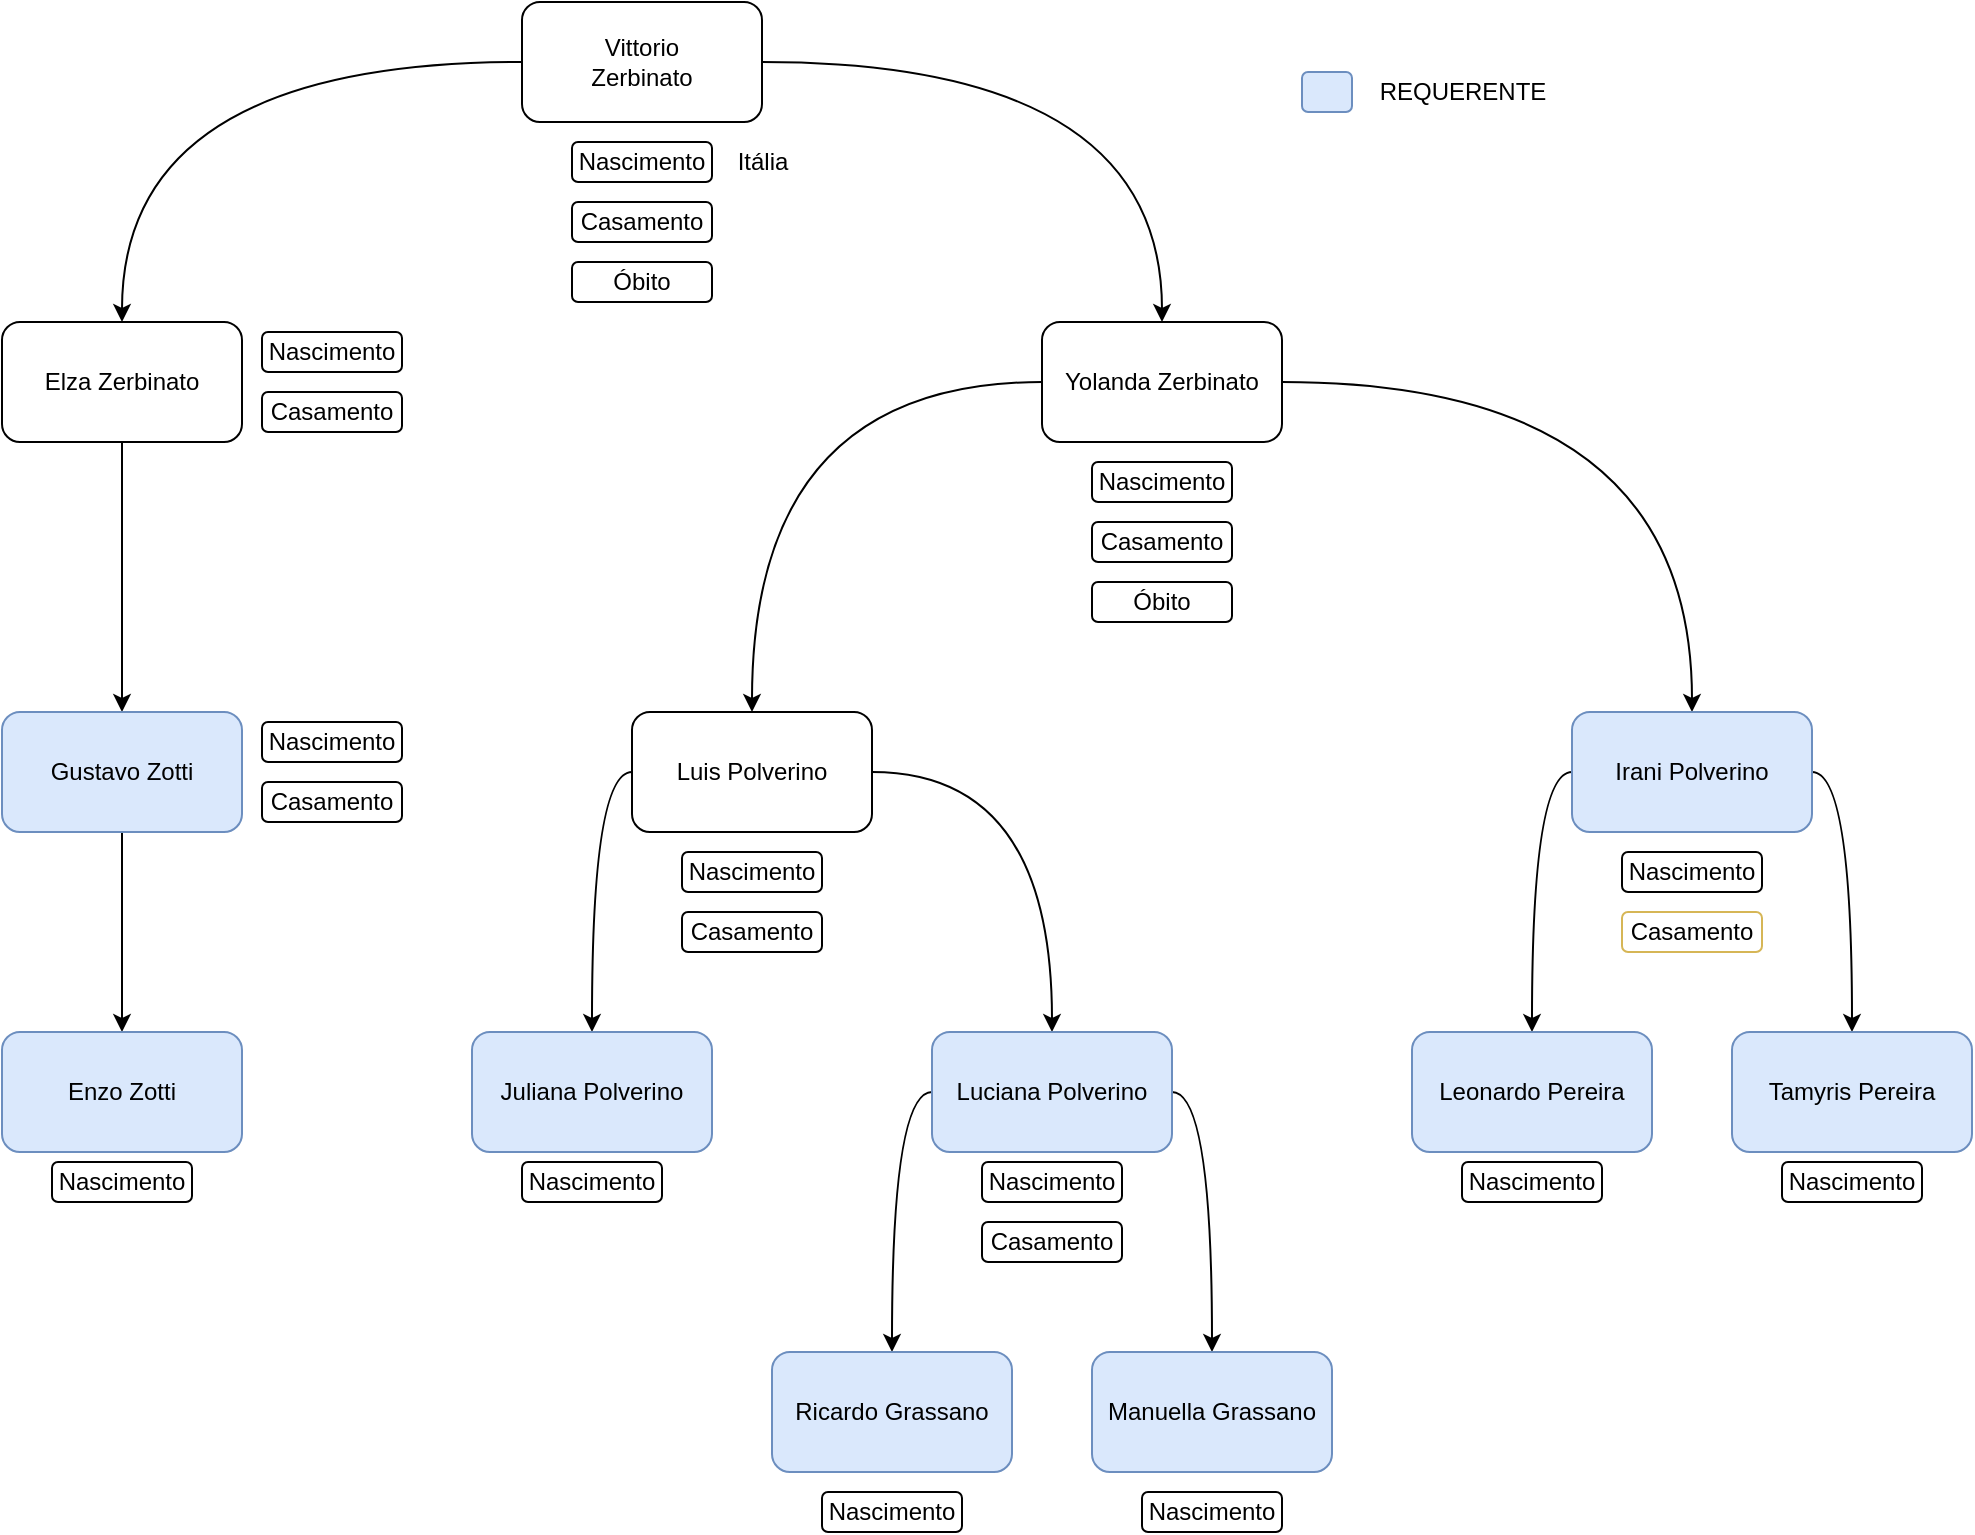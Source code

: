 <mxfile version="24.8.3">
  <diagram name="Página-1" id="RRQcCFWgyD6TMdmRlXpb">
    <mxGraphModel dx="2074" dy="1132" grid="1" gridSize="10" guides="1" tooltips="1" connect="1" arrows="1" fold="1" page="1" pageScale="1" pageWidth="827" pageHeight="1169" math="0" shadow="0">
      <root>
        <mxCell id="0" />
        <mxCell id="1" parent="0" />
        <mxCell id="Gb7fhnU5ldpY52YVY7vI-21" style="edgeStyle=orthogonalEdgeStyle;curved=1;rounded=0;orthogonalLoop=1;jettySize=auto;html=1;entryX=0.5;entryY=0;entryDx=0;entryDy=0;" parent="1" source="Gb7fhnU5ldpY52YVY7vI-1" target="Gb7fhnU5ldpY52YVY7vI-4" edge="1">
          <mxGeometry relative="1" as="geometry" />
        </mxCell>
        <mxCell id="Gb7fhnU5ldpY52YVY7vI-22" style="edgeStyle=orthogonalEdgeStyle;curved=1;rounded=0;orthogonalLoop=1;jettySize=auto;html=1;entryX=0.5;entryY=0;entryDx=0;entryDy=0;" parent="1" source="Gb7fhnU5ldpY52YVY7vI-1" target="Gb7fhnU5ldpY52YVY7vI-8" edge="1">
          <mxGeometry relative="1" as="geometry" />
        </mxCell>
        <mxCell id="Gb7fhnU5ldpY52YVY7vI-1" value="Vittorio&lt;br&gt;Zerbinato" style="rounded=1;whiteSpace=wrap;html=1;" parent="1" vertex="1">
          <mxGeometry x="340" y="40" width="120" height="60" as="geometry" />
        </mxCell>
        <mxCell id="Gb7fhnU5ldpY52YVY7vI-23" style="edgeStyle=orthogonalEdgeStyle;curved=1;rounded=0;orthogonalLoop=1;jettySize=auto;html=1;entryX=0.5;entryY=0;entryDx=0;entryDy=0;" parent="1" source="Gb7fhnU5ldpY52YVY7vI-4" target="Gb7fhnU5ldpY52YVY7vI-16" edge="1">
          <mxGeometry relative="1" as="geometry" />
        </mxCell>
        <mxCell id="Gb7fhnU5ldpY52YVY7vI-24" style="edgeStyle=orthogonalEdgeStyle;curved=1;rounded=0;orthogonalLoop=1;jettySize=auto;html=1;entryX=0.5;entryY=0;entryDx=0;entryDy=0;" parent="1" source="Gb7fhnU5ldpY52YVY7vI-4" target="Gb7fhnU5ldpY52YVY7vI-15" edge="1">
          <mxGeometry relative="1" as="geometry" />
        </mxCell>
        <mxCell id="Gb7fhnU5ldpY52YVY7vI-4" value="Yolanda Zerbinato" style="whiteSpace=wrap;html=1;rounded=1;strokeColor=default;align=center;verticalAlign=middle;fontFamily=Helvetica;fontSize=12;fontColor=default;fillColor=default;" parent="1" vertex="1">
          <mxGeometry x="600" y="200" width="120" height="60" as="geometry" />
        </mxCell>
        <mxCell id="Gb7fhnU5ldpY52YVY7vI-20" value="" style="edgeStyle=orthogonalEdgeStyle;curved=1;rounded=0;orthogonalLoop=1;jettySize=auto;html=1;" parent="1" source="Gb7fhnU5ldpY52YVY7vI-8" target="Gb7fhnU5ldpY52YVY7vI-19" edge="1">
          <mxGeometry relative="1" as="geometry" />
        </mxCell>
        <mxCell id="Gb7fhnU5ldpY52YVY7vI-8" value="Elza Zerbinato" style="whiteSpace=wrap;html=1;rounded=1;" parent="1" vertex="1">
          <mxGeometry x="80" y="200" width="120" height="60" as="geometry" />
        </mxCell>
        <mxCell id="Gb7fhnU5ldpY52YVY7vI-33" style="edgeStyle=orthogonalEdgeStyle;curved=1;rounded=0;orthogonalLoop=1;jettySize=auto;html=1;entryX=0.5;entryY=0;entryDx=0;entryDy=0;exitX=0;exitY=0.5;exitDx=0;exitDy=0;" parent="1" source="Gb7fhnU5ldpY52YVY7vI-15" target="Gb7fhnU5ldpY52YVY7vI-29" edge="1">
          <mxGeometry relative="1" as="geometry" />
        </mxCell>
        <mxCell id="Gb7fhnU5ldpY52YVY7vI-61" style="edgeStyle=orthogonalEdgeStyle;curved=1;rounded=0;orthogonalLoop=1;jettySize=auto;html=1;entryX=0.5;entryY=0;entryDx=0;entryDy=0;exitX=1;exitY=0.5;exitDx=0;exitDy=0;" parent="1" source="Gb7fhnU5ldpY52YVY7vI-15" target="Gb7fhnU5ldpY52YVY7vI-28" edge="1">
          <mxGeometry relative="1" as="geometry" />
        </mxCell>
        <mxCell id="Gb7fhnU5ldpY52YVY7vI-15" value="Irani Polverino" style="whiteSpace=wrap;html=1;rounded=1;strokeColor=#6c8ebf;align=center;verticalAlign=middle;fontFamily=Helvetica;fontSize=12;fillColor=#dae8fc;fontColor=default;" parent="1" vertex="1">
          <mxGeometry x="865" y="395" width="120" height="60" as="geometry" />
        </mxCell>
        <mxCell id="Gb7fhnU5ldpY52YVY7vI-35" style="edgeStyle=orthogonalEdgeStyle;curved=1;rounded=0;orthogonalLoop=1;jettySize=auto;html=1;entryX=0.5;entryY=0;entryDx=0;entryDy=0;" parent="1" source="Gb7fhnU5ldpY52YVY7vI-16" target="Gb7fhnU5ldpY52YVY7vI-31" edge="1">
          <mxGeometry relative="1" as="geometry" />
        </mxCell>
        <mxCell id="Gb7fhnU5ldpY52YVY7vI-36" style="edgeStyle=orthogonalEdgeStyle;curved=1;rounded=0;orthogonalLoop=1;jettySize=auto;html=1;entryX=0.5;entryY=0;entryDx=0;entryDy=0;exitX=0;exitY=0.5;exitDx=0;exitDy=0;" parent="1" source="Gb7fhnU5ldpY52YVY7vI-16" target="Gb7fhnU5ldpY52YVY7vI-32" edge="1">
          <mxGeometry relative="1" as="geometry" />
        </mxCell>
        <mxCell id="Gb7fhnU5ldpY52YVY7vI-16" value="Luis Polverino" style="whiteSpace=wrap;html=1;rounded=1;strokeColor=default;align=center;verticalAlign=middle;fontFamily=Helvetica;fontSize=12;fontColor=default;fillColor=default;" parent="1" vertex="1">
          <mxGeometry x="395" y="395" width="120" height="60" as="geometry" />
        </mxCell>
        <mxCell id="Gb7fhnU5ldpY52YVY7vI-38" value="" style="edgeStyle=orthogonalEdgeStyle;curved=1;rounded=0;orthogonalLoop=1;jettySize=auto;html=1;" parent="1" source="Gb7fhnU5ldpY52YVY7vI-19" target="Gb7fhnU5ldpY52YVY7vI-37" edge="1">
          <mxGeometry relative="1" as="geometry" />
        </mxCell>
        <mxCell id="Gb7fhnU5ldpY52YVY7vI-19" value="Gustavo Zotti" style="whiteSpace=wrap;html=1;rounded=1;fillColor=#dae8fc;strokeColor=#6c8ebf;" parent="1" vertex="1">
          <mxGeometry x="80" y="395" width="120" height="60" as="geometry" />
        </mxCell>
        <mxCell id="Gb7fhnU5ldpY52YVY7vI-28" value="Tamyris Pereira" style="whiteSpace=wrap;html=1;rounded=1;strokeColor=#6c8ebf;align=center;verticalAlign=middle;fontFamily=Helvetica;fontSize=12;fillColor=#dae8fc;" parent="1" vertex="1">
          <mxGeometry x="945" y="555" width="120" height="60" as="geometry" />
        </mxCell>
        <mxCell id="Gb7fhnU5ldpY52YVY7vI-29" value="Leonardo Pereira" style="whiteSpace=wrap;html=1;rounded=1;strokeColor=#6c8ebf;align=center;verticalAlign=middle;fontFamily=Helvetica;fontSize=12;fillColor=#dae8fc;" parent="1" vertex="1">
          <mxGeometry x="785" y="555" width="120" height="60" as="geometry" />
        </mxCell>
        <mxCell id="Gb7fhnU5ldpY52YVY7vI-44" style="edgeStyle=orthogonalEdgeStyle;curved=1;rounded=0;orthogonalLoop=1;jettySize=auto;html=1;entryX=0.5;entryY=0;entryDx=0;entryDy=0;exitX=1;exitY=0.5;exitDx=0;exitDy=0;" parent="1" source="Gb7fhnU5ldpY52YVY7vI-31" target="Gb7fhnU5ldpY52YVY7vI-42" edge="1">
          <mxGeometry relative="1" as="geometry" />
        </mxCell>
        <mxCell id="Gb7fhnU5ldpY52YVY7vI-45" style="edgeStyle=orthogonalEdgeStyle;curved=1;rounded=0;orthogonalLoop=1;jettySize=auto;html=1;entryX=0.5;entryY=0;entryDx=0;entryDy=0;exitX=0;exitY=0.5;exitDx=0;exitDy=0;" parent="1" source="Gb7fhnU5ldpY52YVY7vI-31" target="Gb7fhnU5ldpY52YVY7vI-43" edge="1">
          <mxGeometry relative="1" as="geometry" />
        </mxCell>
        <mxCell id="Gb7fhnU5ldpY52YVY7vI-31" value="Luciana Polverino" style="whiteSpace=wrap;html=1;rounded=1;strokeColor=#6c8ebf;align=center;verticalAlign=middle;fontFamily=Helvetica;fontSize=12;fillColor=#dae8fc;" parent="1" vertex="1">
          <mxGeometry x="545" y="555" width="120" height="60" as="geometry" />
        </mxCell>
        <mxCell id="Gb7fhnU5ldpY52YVY7vI-32" value="Juliana Polverino" style="whiteSpace=wrap;html=1;rounded=1;strokeColor=#6c8ebf;align=center;verticalAlign=middle;fontFamily=Helvetica;fontSize=12;fillColor=#dae8fc;" parent="1" vertex="1">
          <mxGeometry x="315" y="555" width="120" height="60" as="geometry" />
        </mxCell>
        <mxCell id="Gb7fhnU5ldpY52YVY7vI-37" value="Enzo Zotti" style="whiteSpace=wrap;html=1;rounded=1;fillColor=#dae8fc;strokeColor=#6c8ebf;" parent="1" vertex="1">
          <mxGeometry x="80" y="555" width="120" height="60" as="geometry" />
        </mxCell>
        <mxCell id="Gb7fhnU5ldpY52YVY7vI-42" value="Manuella&amp;nbsp;Grassano" style="whiteSpace=wrap;html=1;rounded=1;strokeColor=#6c8ebf;align=center;verticalAlign=middle;fontFamily=Helvetica;fontSize=12;fillColor=#dae8fc;" parent="1" vertex="1">
          <mxGeometry x="625" y="715" width="120" height="60" as="geometry" />
        </mxCell>
        <mxCell id="Gb7fhnU5ldpY52YVY7vI-43" value="Ricardo&amp;nbsp;Grassano" style="whiteSpace=wrap;html=1;rounded=1;strokeColor=#6c8ebf;align=center;verticalAlign=middle;fontFamily=Helvetica;fontSize=12;fillColor=#dae8fc;" parent="1" vertex="1">
          <mxGeometry x="465" y="715" width="120" height="60" as="geometry" />
        </mxCell>
        <mxCell id="Gb7fhnU5ldpY52YVY7vI-46" value="Nascimento" style="rounded=1;whiteSpace=wrap;html=1;fillColor=none;" parent="1" vertex="1">
          <mxGeometry x="365" y="110" width="70" height="20" as="geometry" />
        </mxCell>
        <mxCell id="Gb7fhnU5ldpY52YVY7vI-48" value="Casamento" style="rounded=1;whiteSpace=wrap;html=1;fillColor=none;" parent="1" vertex="1">
          <mxGeometry x="365" y="140" width="70" height="20" as="geometry" />
        </mxCell>
        <mxCell id="Gb7fhnU5ldpY52YVY7vI-49" value="Óbito" style="rounded=1;whiteSpace=wrap;html=1;fillColor=none;strokeColor=default;align=center;verticalAlign=middle;fontFamily=Helvetica;fontSize=12;fontColor=default;" parent="1" vertex="1">
          <mxGeometry x="365" y="170" width="70" height="20" as="geometry" />
        </mxCell>
        <mxCell id="Gb7fhnU5ldpY52YVY7vI-50" value="Nascimento" style="rounded=1;whiteSpace=wrap;html=1;fillColor=none;strokeColor=default;align=center;verticalAlign=middle;fontFamily=Helvetica;fontSize=12;fontColor=default;" parent="1" vertex="1">
          <mxGeometry x="625" y="270" width="70" height="20" as="geometry" />
        </mxCell>
        <mxCell id="Gb7fhnU5ldpY52YVY7vI-51" value="Casamento" style="rounded=1;whiteSpace=wrap;html=1;fillColor=none;strokeColor=default;align=center;verticalAlign=middle;fontFamily=Helvetica;fontSize=12;fontColor=default;" parent="1" vertex="1">
          <mxGeometry x="625" y="300" width="70" height="20" as="geometry" />
        </mxCell>
        <mxCell id="Gb7fhnU5ldpY52YVY7vI-52" value="Óbito" style="rounded=1;whiteSpace=wrap;html=1;fillColor=none;" parent="1" vertex="1">
          <mxGeometry x="625" y="330" width="70" height="20" as="geometry" />
        </mxCell>
        <mxCell id="Gb7fhnU5ldpY52YVY7vI-53" value="Nascimento" style="rounded=1;whiteSpace=wrap;html=1;fillColor=none;" parent="1" vertex="1">
          <mxGeometry x="810" y="620" width="70" height="20" as="geometry" />
        </mxCell>
        <mxCell id="Gb7fhnU5ldpY52YVY7vI-54" value="Nascimento" style="rounded=1;whiteSpace=wrap;html=1;fillColor=none;" parent="1" vertex="1">
          <mxGeometry x="970" y="620" width="70" height="20" as="geometry" />
        </mxCell>
        <mxCell id="Gb7fhnU5ldpY52YVY7vI-55" value="Nascimento" style="rounded=1;whiteSpace=wrap;html=1;strokeColor=default;align=center;verticalAlign=middle;fontFamily=Helvetica;fontSize=12;fontColor=default;fillColor=none;" parent="1" vertex="1">
          <mxGeometry x="650" y="785" width="70" height="20" as="geometry" />
        </mxCell>
        <mxCell id="Gb7fhnU5ldpY52YVY7vI-56" value="Nascimento" style="rounded=1;whiteSpace=wrap;html=1;strokeColor=default;align=center;verticalAlign=middle;fontFamily=Helvetica;fontSize=12;fontColor=default;fillColor=none;" parent="1" vertex="1">
          <mxGeometry x="490" y="785" width="70" height="20" as="geometry" />
        </mxCell>
        <mxCell id="Gb7fhnU5ldpY52YVY7vI-57" value="Nascimento" style="rounded=1;whiteSpace=wrap;html=1;fillColor=none;" parent="1" vertex="1">
          <mxGeometry x="340" y="620" width="70" height="20" as="geometry" />
        </mxCell>
        <mxCell id="Gb7fhnU5ldpY52YVY7vI-58" value="Nascimento" style="rounded=1;whiteSpace=wrap;html=1;fillColor=none;" parent="1" vertex="1">
          <mxGeometry x="105" y="620" width="70" height="20" as="geometry" />
        </mxCell>
        <mxCell id="Gb7fhnU5ldpY52YVY7vI-62" value="Nascimento" style="rounded=1;whiteSpace=wrap;html=1;fillColor=none;strokeColor=default;align=center;verticalAlign=middle;fontFamily=Helvetica;fontSize=12;fontColor=default;" parent="1" vertex="1">
          <mxGeometry x="890" y="465" width="70" height="20" as="geometry" />
        </mxCell>
        <mxCell id="Gb7fhnU5ldpY52YVY7vI-63" value="Casamento" style="rounded=1;whiteSpace=wrap;html=1;fillColor=none;strokeColor=#d6b656;" parent="1" vertex="1">
          <mxGeometry x="890" y="495" width="70" height="20" as="geometry" />
        </mxCell>
        <mxCell id="Gb7fhnU5ldpY52YVY7vI-64" value="Nascimento" style="rounded=1;whiteSpace=wrap;html=1;fillColor=none;strokeColor=default;align=center;verticalAlign=middle;fontFamily=Helvetica;fontSize=12;fontColor=default;" parent="1" vertex="1">
          <mxGeometry x="420" y="465" width="70" height="20" as="geometry" />
        </mxCell>
        <mxCell id="Gb7fhnU5ldpY52YVY7vI-65" value="Casamento" style="rounded=1;whiteSpace=wrap;html=1;fillColor=none;" parent="1" vertex="1">
          <mxGeometry x="420" y="495" width="70" height="20" as="geometry" />
        </mxCell>
        <mxCell id="Gb7fhnU5ldpY52YVY7vI-66" value="Nascimento" style="rounded=1;whiteSpace=wrap;html=1;strokeColor=default;align=center;verticalAlign=middle;fontFamily=Helvetica;fontSize=12;fontColor=default;fillColor=none;" parent="1" vertex="1">
          <mxGeometry x="570" y="620" width="70" height="20" as="geometry" />
        </mxCell>
        <mxCell id="Gb7fhnU5ldpY52YVY7vI-67" value="Casamento" style="rounded=1;whiteSpace=wrap;html=1;strokeColor=default;align=center;verticalAlign=middle;fontFamily=Helvetica;fontSize=12;fontColor=default;fillColor=none;" parent="1" vertex="1">
          <mxGeometry x="570" y="650" width="70" height="20" as="geometry" />
        </mxCell>
        <mxCell id="Gb7fhnU5ldpY52YVY7vI-68" value="Nascimento" style="rounded=1;whiteSpace=wrap;html=1;fillColor=none;" parent="1" vertex="1">
          <mxGeometry x="210" y="205" width="70" height="20" as="geometry" />
        </mxCell>
        <mxCell id="Gb7fhnU5ldpY52YVY7vI-69" value="Casamento" style="rounded=1;whiteSpace=wrap;html=1;fillColor=none;" parent="1" vertex="1">
          <mxGeometry x="210" y="235" width="70" height="20" as="geometry" />
        </mxCell>
        <mxCell id="Gb7fhnU5ldpY52YVY7vI-70" value="Nascimento" style="rounded=1;whiteSpace=wrap;html=1;fillColor=none;" parent="1" vertex="1">
          <mxGeometry x="210" y="400" width="70" height="20" as="geometry" />
        </mxCell>
        <mxCell id="Gb7fhnU5ldpY52YVY7vI-71" value="Casamento" style="rounded=1;whiteSpace=wrap;html=1;fillColor=none;" parent="1" vertex="1">
          <mxGeometry x="210" y="430" width="70" height="20" as="geometry" />
        </mxCell>
        <mxCell id="Gb7fhnU5ldpY52YVY7vI-72" value="Itália" style="text;html=1;align=center;verticalAlign=middle;resizable=0;points=[];autosize=1;strokeColor=none;fillColor=none;" parent="1" vertex="1">
          <mxGeometry x="435" y="105" width="50" height="30" as="geometry" />
        </mxCell>
        <mxCell id="Gb7fhnU5ldpY52YVY7vI-75" value="" style="whiteSpace=wrap;html=1;rounded=1;strokeColor=#6c8ebf;align=center;verticalAlign=middle;fontFamily=Helvetica;fontSize=12;fillColor=#dae8fc;fontColor=default;" parent="1" vertex="1">
          <mxGeometry x="730" y="75" width="25" height="20" as="geometry" />
        </mxCell>
        <mxCell id="Gb7fhnU5ldpY52YVY7vI-76" value="REQUERENTE" style="text;html=1;align=center;verticalAlign=middle;resizable=0;points=[];autosize=1;strokeColor=none;fillColor=none;" parent="1" vertex="1">
          <mxGeometry x="755" y="70" width="110" height="30" as="geometry" />
        </mxCell>
      </root>
    </mxGraphModel>
  </diagram>
</mxfile>
